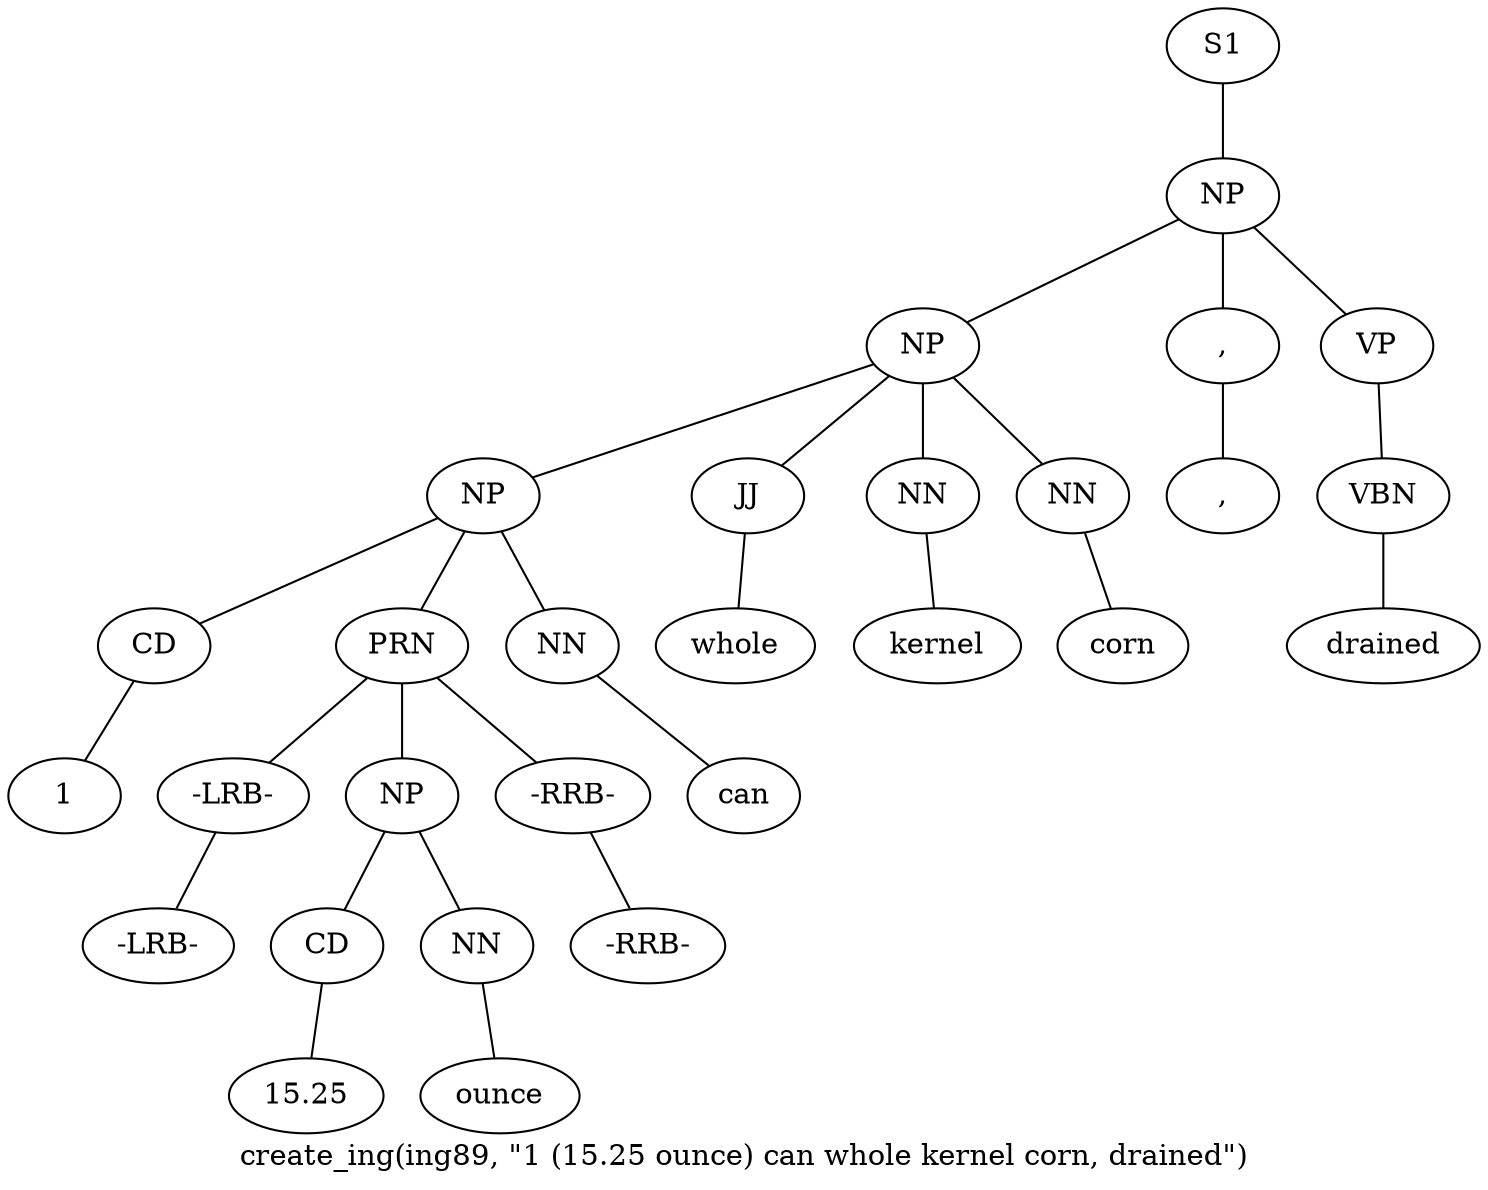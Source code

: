 graph SyntaxGraph {
	label = "create_ing(ing89, \"1 (15.25 ounce) can whole kernel corn, drained\")";
	Node0 [label="S1"];
	Node1 [label="NP"];
	Node2 [label="NP"];
	Node3 [label="NP"];
	Node4 [label="CD"];
	Node5 [label="1"];
	Node6 [label="PRN"];
	Node7 [label="-LRB-"];
	Node8 [label="-LRB-"];
	Node9 [label="NP"];
	Node10 [label="CD"];
	Node11 [label="15.25"];
	Node12 [label="NN"];
	Node13 [label="ounce"];
	Node14 [label="-RRB-"];
	Node15 [label="-RRB-"];
	Node16 [label="NN"];
	Node17 [label="can"];
	Node18 [label="JJ"];
	Node19 [label="whole"];
	Node20 [label="NN"];
	Node21 [label="kernel"];
	Node22 [label="NN"];
	Node23 [label="corn"];
	Node24 [label=","];
	Node25 [label=","];
	Node26 [label="VP"];
	Node27 [label="VBN"];
	Node28 [label="drained"];

	Node0 -- Node1;
	Node1 -- Node2;
	Node1 -- Node24;
	Node1 -- Node26;
	Node2 -- Node3;
	Node2 -- Node18;
	Node2 -- Node20;
	Node2 -- Node22;
	Node3 -- Node4;
	Node3 -- Node6;
	Node3 -- Node16;
	Node4 -- Node5;
	Node6 -- Node7;
	Node6 -- Node9;
	Node6 -- Node14;
	Node7 -- Node8;
	Node9 -- Node10;
	Node9 -- Node12;
	Node10 -- Node11;
	Node12 -- Node13;
	Node14 -- Node15;
	Node16 -- Node17;
	Node18 -- Node19;
	Node20 -- Node21;
	Node22 -- Node23;
	Node24 -- Node25;
	Node26 -- Node27;
	Node27 -- Node28;
}